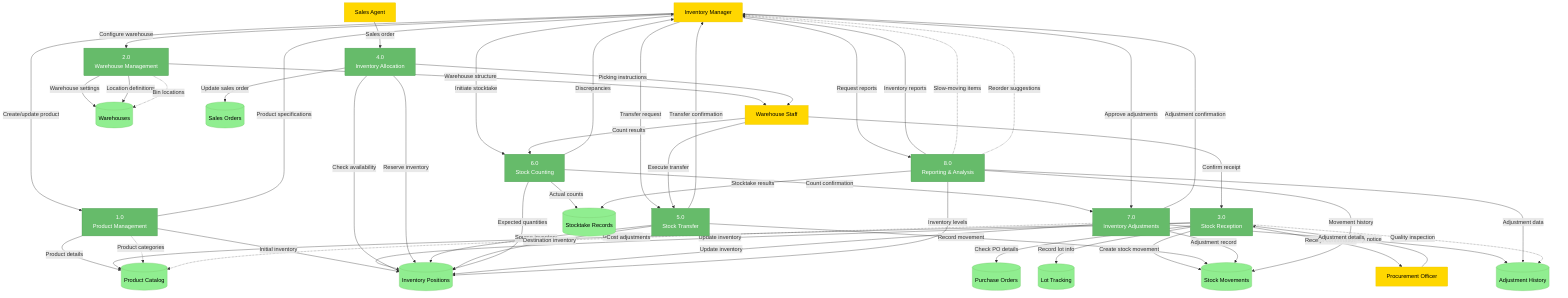 flowchart TD
    %% External entities
    IM[Inventory Manager]:::external
    WS[Warehouse Staff]:::external
    PO[Procurement Officer]:::external
    SA[Sales Agent]:::external
    
    %% Processes
    P1[1.0\nProduct Management]:::process_inv
    P2[2.0\nWarehouse Management]:::process_inv
    P3[3.0\nStock Reception]:::process_inv
    P4[4.0\nInventory Allocation]:::process_inv
    P5[5.0\nStock Transfer]:::process_inv
    P6[6.0\nStock Counting]:::process_inv
    P7[7.0\nInventory Adjustments]:::process_inv
    P8[8.0\nReporting & Analysis]:::process_inv
    
    %% Data stores
    DS1[(Product Catalog)]:::datastore
    DS2[(Warehouses)]:::datastore
    DS3[(Inventory Positions)]:::datastore
    DS4[(Stock Movements)]:::datastore
    DS5[(Lot Tracking)]:::datastore
    DS6[(Stocktake Records)]:::datastore
    DS7[(Adjustment History)]:::datastore
    DS8[(Purchase Orders)]:::datastore
    DS9[(Sales Orders)]:::datastore
    
    %% Data flows
    %% Product management flow
    IM -->|Create/update product| P1
    P1 -->|Product details| DS1
    P1 -->|Initial inventory| DS3
    P1 -->|Product specifications| IM
    
    %% Warehouse management flow
    IM -->|Configure warehouse| P2
    P2 -->|Warehouse settings| DS2
    P2 -->|Location definitions| DS2
    P2 -->|Warehouse structure| WS
    
    %% Stock reception flow
    PO -->|PO delivery notice| P3
    P3 -->|Check PO details| DS8
    P3 -->|Get product info| DS1
    WS -->|Confirm receipt| P3
    P3 -->|Update inventory| DS3
    P3 -->|Record lot info| DS5
    P3 -->|Create stock movement| DS4
    P3 -->|Receipt confirmation| PO
    
    %% Inventory allocation flow
    SA -->|Sales order| P4
    P4 -->|Check availability| DS3
    P4 -->|Reserve inventory| DS3
    P4 -->|Update sales order| DS9
    P4 -->|Picking instructions| WS
    
    %% Stock transfer flow
    IM -->|Transfer request| P5
    WS -->|Execute transfer| P5
    P5 -->|Source inventory| DS3
    P5 -->|Destination inventory| DS3
    P5 -->|Record movement| DS4
    P5 -->|Transfer confirmation| IM
    
    %% Stock counting flow
    IM -->|Initiate stocktake| P6
    WS -->|Count results| P6
    P6 -->|Expected quantities| DS3
    P6 -->|Actual counts| DS6
    P6 -->|Discrepancies| IM
    P6 -->|Count confirmation| P7
    
    %% Adjustment flow
    IM -->|Approve adjustments| P7
    P7 -->|Adjustment details| DS7
    P7 -->|Update inventory| DS3
    P7 -->|Adjustment record| DS4
    P7 -->|Adjustment confirmation| IM
    
    %% Reporting flow
    IM -->|Request reports| P8
    P8 -->|Inventory levels| DS3
    P8 -->|Movement history| DS4
    P8 -->|Stocktake results| DS6
    P8 -->|Adjustment data| DS7
    P8 -->|Inventory reports| IM
    
    %% Optional connections
    P1 -.->|Product categories| DS1
    P2 -.->|Bin locations| DS2
    P3 -.->|Quality inspection| DS7
    P7 -.->|Cost adjustments| DS1
    P8 -.->|Slow-moving items| IM
    P8 -.->|Reorder suggestions| IM
    
    %% Styles
    classDef external fill:#FFD700,stroke:#E6C300,color:black
    classDef process_inv fill:#66BB6A,stroke:#4E9A52,color:white
    classDef datastore fill:#90EE90,stroke:#7BC96F,color:black